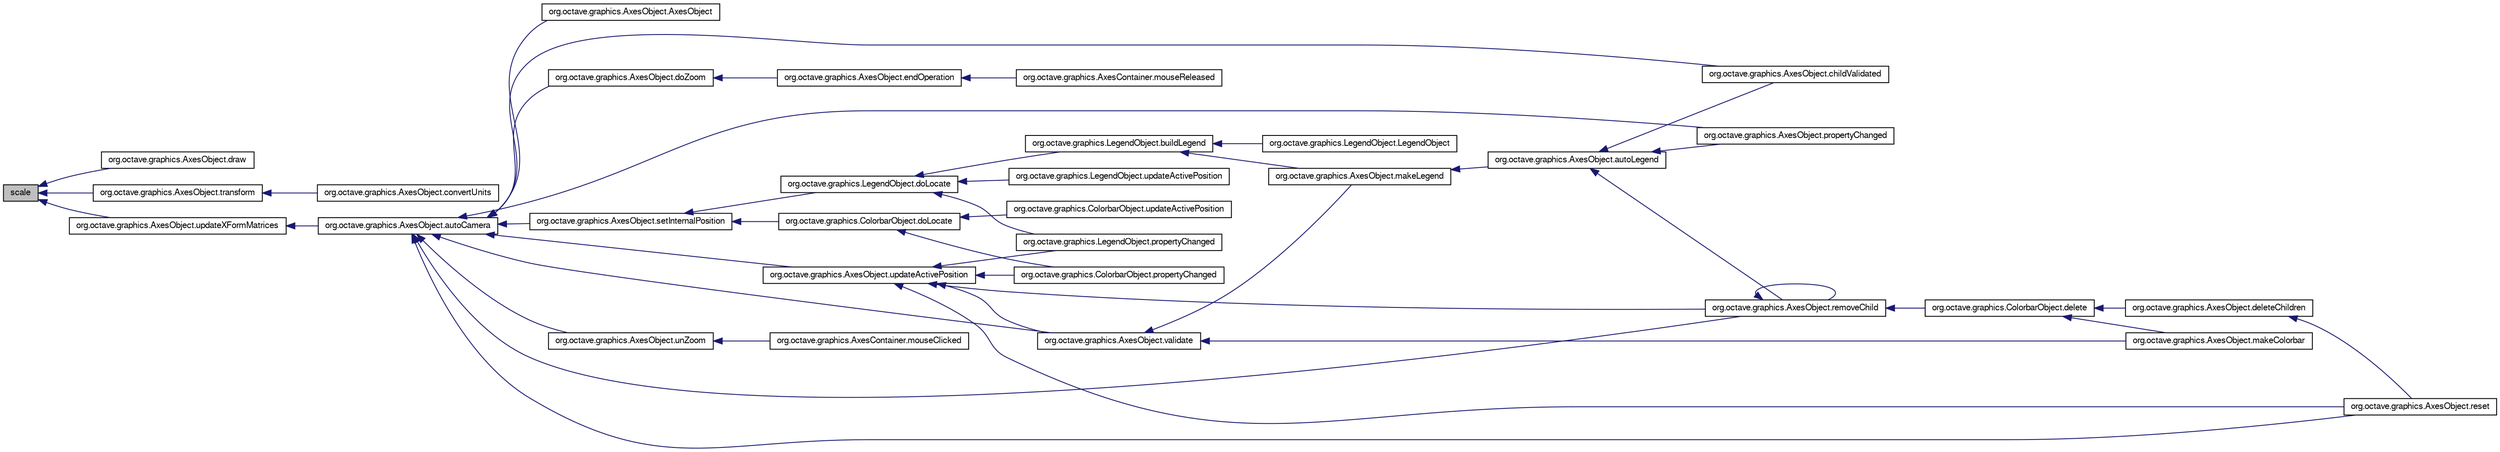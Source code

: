 digraph G
{
  edge [fontname="FreeSans",fontsize="10",labelfontname="FreeSans",labelfontsize="10"];
  node [fontname="FreeSans",fontsize="10",shape=record];
  rankdir="LR";
  Node1 [label="scale",height=0.2,width=0.4,color="black", fillcolor="grey75", style="filled" fontcolor="black"];
  Node1 -> Node2 [dir="back",color="midnightblue",fontsize="10",style="solid",fontname="FreeSans"];
  Node2 [label="org.octave.graphics.AxesObject.draw",height=0.2,width=0.4,color="black", fillcolor="white", style="filled",URL="$classorg_1_1octave_1_1graphics_1_1_axes_object.html#ab32dfc3d7e8e042aade84952afa8e098"];
  Node1 -> Node3 [dir="back",color="midnightblue",fontsize="10",style="solid",fontname="FreeSans"];
  Node3 [label="org.octave.graphics.AxesObject.transform",height=0.2,width=0.4,color="black", fillcolor="white", style="filled",URL="$classorg_1_1octave_1_1graphics_1_1_axes_object.html#a28a3e156dd5828c1b828d941b8fda686"];
  Node3 -> Node4 [dir="back",color="midnightblue",fontsize="10",style="solid",fontname="FreeSans"];
  Node4 [label="org.octave.graphics.AxesObject.convertUnits",height=0.2,width=0.4,color="black", fillcolor="white", style="filled",URL="$classorg_1_1octave_1_1graphics_1_1_axes_object.html#a57562be2a1ded4e4e7a82929aed1a77a"];
  Node1 -> Node5 [dir="back",color="midnightblue",fontsize="10",style="solid",fontname="FreeSans"];
  Node5 [label="org.octave.graphics.AxesObject.updateXFormMatrices",height=0.2,width=0.4,color="black", fillcolor="white", style="filled",URL="$classorg_1_1octave_1_1graphics_1_1_axes_object.html#a34754c6f4719a30759b901e99988767d"];
  Node5 -> Node6 [dir="back",color="midnightblue",fontsize="10",style="solid",fontname="FreeSans"];
  Node6 [label="org.octave.graphics.AxesObject.autoCamera",height=0.2,width=0.4,color="black", fillcolor="white", style="filled",URL="$classorg_1_1octave_1_1graphics_1_1_axes_object.html#ad8c380ebccb2c7d98383bc75ad470f38"];
  Node6 -> Node7 [dir="back",color="midnightblue",fontsize="10",style="solid",fontname="FreeSans"];
  Node7 [label="org.octave.graphics.AxesObject.AxesObject",height=0.2,width=0.4,color="black", fillcolor="white", style="filled",URL="$classorg_1_1octave_1_1graphics_1_1_axes_object.html#a95e48904fe84ed9e2b74777a4b758cdb"];
  Node6 -> Node8 [dir="back",color="midnightblue",fontsize="10",style="solid",fontname="FreeSans"];
  Node8 [label="org.octave.graphics.AxesObject.childValidated",height=0.2,width=0.4,color="black", fillcolor="white", style="filled",URL="$classorg_1_1octave_1_1graphics_1_1_axes_object.html#a8968031d1c5eaed3cc667f394cea6ba3"];
  Node6 -> Node9 [dir="back",color="midnightblue",fontsize="10",style="solid",fontname="FreeSans"];
  Node9 [label="org.octave.graphics.AxesObject.doZoom",height=0.2,width=0.4,color="black", fillcolor="white", style="filled",URL="$classorg_1_1octave_1_1graphics_1_1_axes_object.html#ae8c824d97814363fef35b5ed3276d626"];
  Node9 -> Node10 [dir="back",color="midnightblue",fontsize="10",style="solid",fontname="FreeSans"];
  Node10 [label="org.octave.graphics.AxesObject.endOperation",height=0.2,width=0.4,color="black", fillcolor="white", style="filled",URL="$classorg_1_1octave_1_1graphics_1_1_axes_object.html#a5e4f546565f55b188a55cee2548f3bc4"];
  Node10 -> Node11 [dir="back",color="midnightblue",fontsize="10",style="solid",fontname="FreeSans"];
  Node11 [label="org.octave.graphics.AxesContainer.mouseReleased",height=0.2,width=0.4,color="black", fillcolor="white", style="filled",URL="$classorg_1_1octave_1_1graphics_1_1_axes_container.html#a87a07291794e15052db67f945d90853e"];
  Node6 -> Node12 [dir="back",color="midnightblue",fontsize="10",style="solid",fontname="FreeSans"];
  Node12 [label="org.octave.graphics.AxesObject.propertyChanged",height=0.2,width=0.4,color="black", fillcolor="white", style="filled",URL="$classorg_1_1octave_1_1graphics_1_1_axes_object.html#a15b63fbbc7c3a7ad69eb51e60232e1cb"];
  Node6 -> Node13 [dir="back",color="midnightblue",fontsize="10",style="solid",fontname="FreeSans"];
  Node13 [label="org.octave.graphics.AxesObject.removeChild",height=0.2,width=0.4,color="black", fillcolor="white", style="filled",URL="$classorg_1_1octave_1_1graphics_1_1_axes_object.html#affde818e58d4c9210b1519dd5cab6ebc"];
  Node13 -> Node14 [dir="back",color="midnightblue",fontsize="10",style="solid",fontname="FreeSans"];
  Node14 [label="org.octave.graphics.ColorbarObject.delete",height=0.2,width=0.4,color="black", fillcolor="white", style="filled",URL="$classorg_1_1octave_1_1graphics_1_1_colorbar_object.html#a7a4721d0a51e952c211e9b0fea4d8090"];
  Node14 -> Node15 [dir="back",color="midnightblue",fontsize="10",style="solid",fontname="FreeSans"];
  Node15 [label="org.octave.graphics.AxesObject.deleteChildren",height=0.2,width=0.4,color="black", fillcolor="white", style="filled",URL="$classorg_1_1octave_1_1graphics_1_1_axes_object.html#abf67d882cbea8b20d80544fe5f604e4a"];
  Node15 -> Node16 [dir="back",color="midnightblue",fontsize="10",style="solid",fontname="FreeSans"];
  Node16 [label="org.octave.graphics.AxesObject.reset",height=0.2,width=0.4,color="black", fillcolor="white", style="filled",URL="$classorg_1_1octave_1_1graphics_1_1_axes_object.html#a262380997e7c353f883761ebed63d18d"];
  Node14 -> Node17 [dir="back",color="midnightblue",fontsize="10",style="solid",fontname="FreeSans"];
  Node17 [label="org.octave.graphics.AxesObject.makeColorbar",height=0.2,width=0.4,color="black", fillcolor="white", style="filled",URL="$classorg_1_1octave_1_1graphics_1_1_axes_object.html#a18ad92a2eeba970815dbcc4aa1b25bbd"];
  Node13 -> Node13 [dir="back",color="midnightblue",fontsize="10",style="solid",fontname="FreeSans"];
  Node6 -> Node16 [dir="back",color="midnightblue",fontsize="10",style="solid",fontname="FreeSans"];
  Node6 -> Node18 [dir="back",color="midnightblue",fontsize="10",style="solid",fontname="FreeSans"];
  Node18 [label="org.octave.graphics.AxesObject.setInternalPosition",height=0.2,width=0.4,color="black", fillcolor="white", style="filled",URL="$classorg_1_1octave_1_1graphics_1_1_axes_object.html#a7623552654335ed9c42976d9f5c79c02"];
  Node18 -> Node19 [dir="back",color="midnightblue",fontsize="10",style="solid",fontname="FreeSans"];
  Node19 [label="org.octave.graphics.ColorbarObject.doLocate",height=0.2,width=0.4,color="black", fillcolor="white", style="filled",URL="$classorg_1_1octave_1_1graphics_1_1_colorbar_object.html#af0ec59e0f5939c1311544166debd60c0"];
  Node19 -> Node20 [dir="back",color="midnightblue",fontsize="10",style="solid",fontname="FreeSans"];
  Node20 [label="org.octave.graphics.ColorbarObject.updateActivePosition",height=0.2,width=0.4,color="black", fillcolor="white", style="filled",URL="$classorg_1_1octave_1_1graphics_1_1_colorbar_object.html#ade2f110d5abeb2807c9a26961bf257a0"];
  Node19 -> Node21 [dir="back",color="midnightblue",fontsize="10",style="solid",fontname="FreeSans"];
  Node21 [label="org.octave.graphics.ColorbarObject.propertyChanged",height=0.2,width=0.4,color="black", fillcolor="white", style="filled",URL="$classorg_1_1octave_1_1graphics_1_1_colorbar_object.html#a15b63fbbc7c3a7ad69eb51e60232e1cb"];
  Node18 -> Node22 [dir="back",color="midnightblue",fontsize="10",style="solid",fontname="FreeSans"];
  Node22 [label="org.octave.graphics.LegendObject.doLocate",height=0.2,width=0.4,color="black", fillcolor="white", style="filled",URL="$classorg_1_1octave_1_1graphics_1_1_legend_object.html#af0ec59e0f5939c1311544166debd60c0"];
  Node22 -> Node23 [dir="back",color="midnightblue",fontsize="10",style="solid",fontname="FreeSans"];
  Node23 [label="org.octave.graphics.LegendObject.buildLegend",height=0.2,width=0.4,color="black", fillcolor="white", style="filled",URL="$classorg_1_1octave_1_1graphics_1_1_legend_object.html#a55d0f84024ef147bc44d045c3f708dcc"];
  Node23 -> Node24 [dir="back",color="midnightblue",fontsize="10",style="solid",fontname="FreeSans"];
  Node24 [label="org.octave.graphics.AxesObject.makeLegend",height=0.2,width=0.4,color="black", fillcolor="white", style="filled",URL="$classorg_1_1octave_1_1graphics_1_1_axes_object.html#af818b4197b31dc2d4e3c704cf6989770"];
  Node24 -> Node25 [dir="back",color="midnightblue",fontsize="10",style="solid",fontname="FreeSans"];
  Node25 [label="org.octave.graphics.AxesObject.autoLegend",height=0.2,width=0.4,color="black", fillcolor="white", style="filled",URL="$classorg_1_1octave_1_1graphics_1_1_axes_object.html#aed523bdcded55f65e6421d5f19485f8c"];
  Node25 -> Node8 [dir="back",color="midnightblue",fontsize="10",style="solid",fontname="FreeSans"];
  Node25 -> Node12 [dir="back",color="midnightblue",fontsize="10",style="solid",fontname="FreeSans"];
  Node25 -> Node13 [dir="back",color="midnightblue",fontsize="10",style="solid",fontname="FreeSans"];
  Node23 -> Node26 [dir="back",color="midnightblue",fontsize="10",style="solid",fontname="FreeSans"];
  Node26 [label="org.octave.graphics.LegendObject.LegendObject",height=0.2,width=0.4,color="black", fillcolor="white", style="filled",URL="$classorg_1_1octave_1_1graphics_1_1_legend_object.html#af481b72f794bf09cd6a2bf647172ca5d"];
  Node22 -> Node27 [dir="back",color="midnightblue",fontsize="10",style="solid",fontname="FreeSans"];
  Node27 [label="org.octave.graphics.LegendObject.updateActivePosition",height=0.2,width=0.4,color="black", fillcolor="white", style="filled",URL="$classorg_1_1octave_1_1graphics_1_1_legend_object.html#ade2f110d5abeb2807c9a26961bf257a0"];
  Node22 -> Node28 [dir="back",color="midnightblue",fontsize="10",style="solid",fontname="FreeSans"];
  Node28 [label="org.octave.graphics.LegendObject.propertyChanged",height=0.2,width=0.4,color="black", fillcolor="white", style="filled",URL="$classorg_1_1octave_1_1graphics_1_1_legend_object.html#a15b63fbbc7c3a7ad69eb51e60232e1cb"];
  Node6 -> Node29 [dir="back",color="midnightblue",fontsize="10",style="solid",fontname="FreeSans"];
  Node29 [label="org.octave.graphics.AxesObject.unZoom",height=0.2,width=0.4,color="black", fillcolor="white", style="filled",URL="$classorg_1_1octave_1_1graphics_1_1_axes_object.html#a3808a131f04ccbdf0d1c50f883815dca"];
  Node29 -> Node30 [dir="back",color="midnightblue",fontsize="10",style="solid",fontname="FreeSans"];
  Node30 [label="org.octave.graphics.AxesContainer.mouseClicked",height=0.2,width=0.4,color="black", fillcolor="white", style="filled",URL="$classorg_1_1octave_1_1graphics_1_1_axes_container.html#a45d56bd84238e8b56589dfc732e2b2cf"];
  Node6 -> Node31 [dir="back",color="midnightblue",fontsize="10",style="solid",fontname="FreeSans"];
  Node31 [label="org.octave.graphics.AxesObject.updateActivePosition",height=0.2,width=0.4,color="black", fillcolor="white", style="filled",URL="$classorg_1_1octave_1_1graphics_1_1_axes_object.html#ade2f110d5abeb2807c9a26961bf257a0"];
  Node31 -> Node21 [dir="back",color="midnightblue",fontsize="10",style="solid",fontname="FreeSans"];
  Node31 -> Node28 [dir="back",color="midnightblue",fontsize="10",style="solid",fontname="FreeSans"];
  Node31 -> Node13 [dir="back",color="midnightblue",fontsize="10",style="solid",fontname="FreeSans"];
  Node31 -> Node16 [dir="back",color="midnightblue",fontsize="10",style="solid",fontname="FreeSans"];
  Node31 -> Node32 [dir="back",color="midnightblue",fontsize="10",style="solid",fontname="FreeSans"];
  Node32 [label="org.octave.graphics.AxesObject.validate",height=0.2,width=0.4,color="black", fillcolor="white", style="filled",URL="$classorg_1_1octave_1_1graphics_1_1_axes_object.html#a41d45236c37b75848f4b1667a11fb50e"];
  Node32 -> Node17 [dir="back",color="midnightblue",fontsize="10",style="solid",fontname="FreeSans"];
  Node32 -> Node24 [dir="back",color="midnightblue",fontsize="10",style="solid",fontname="FreeSans"];
  Node6 -> Node32 [dir="back",color="midnightblue",fontsize="10",style="solid",fontname="FreeSans"];
}
